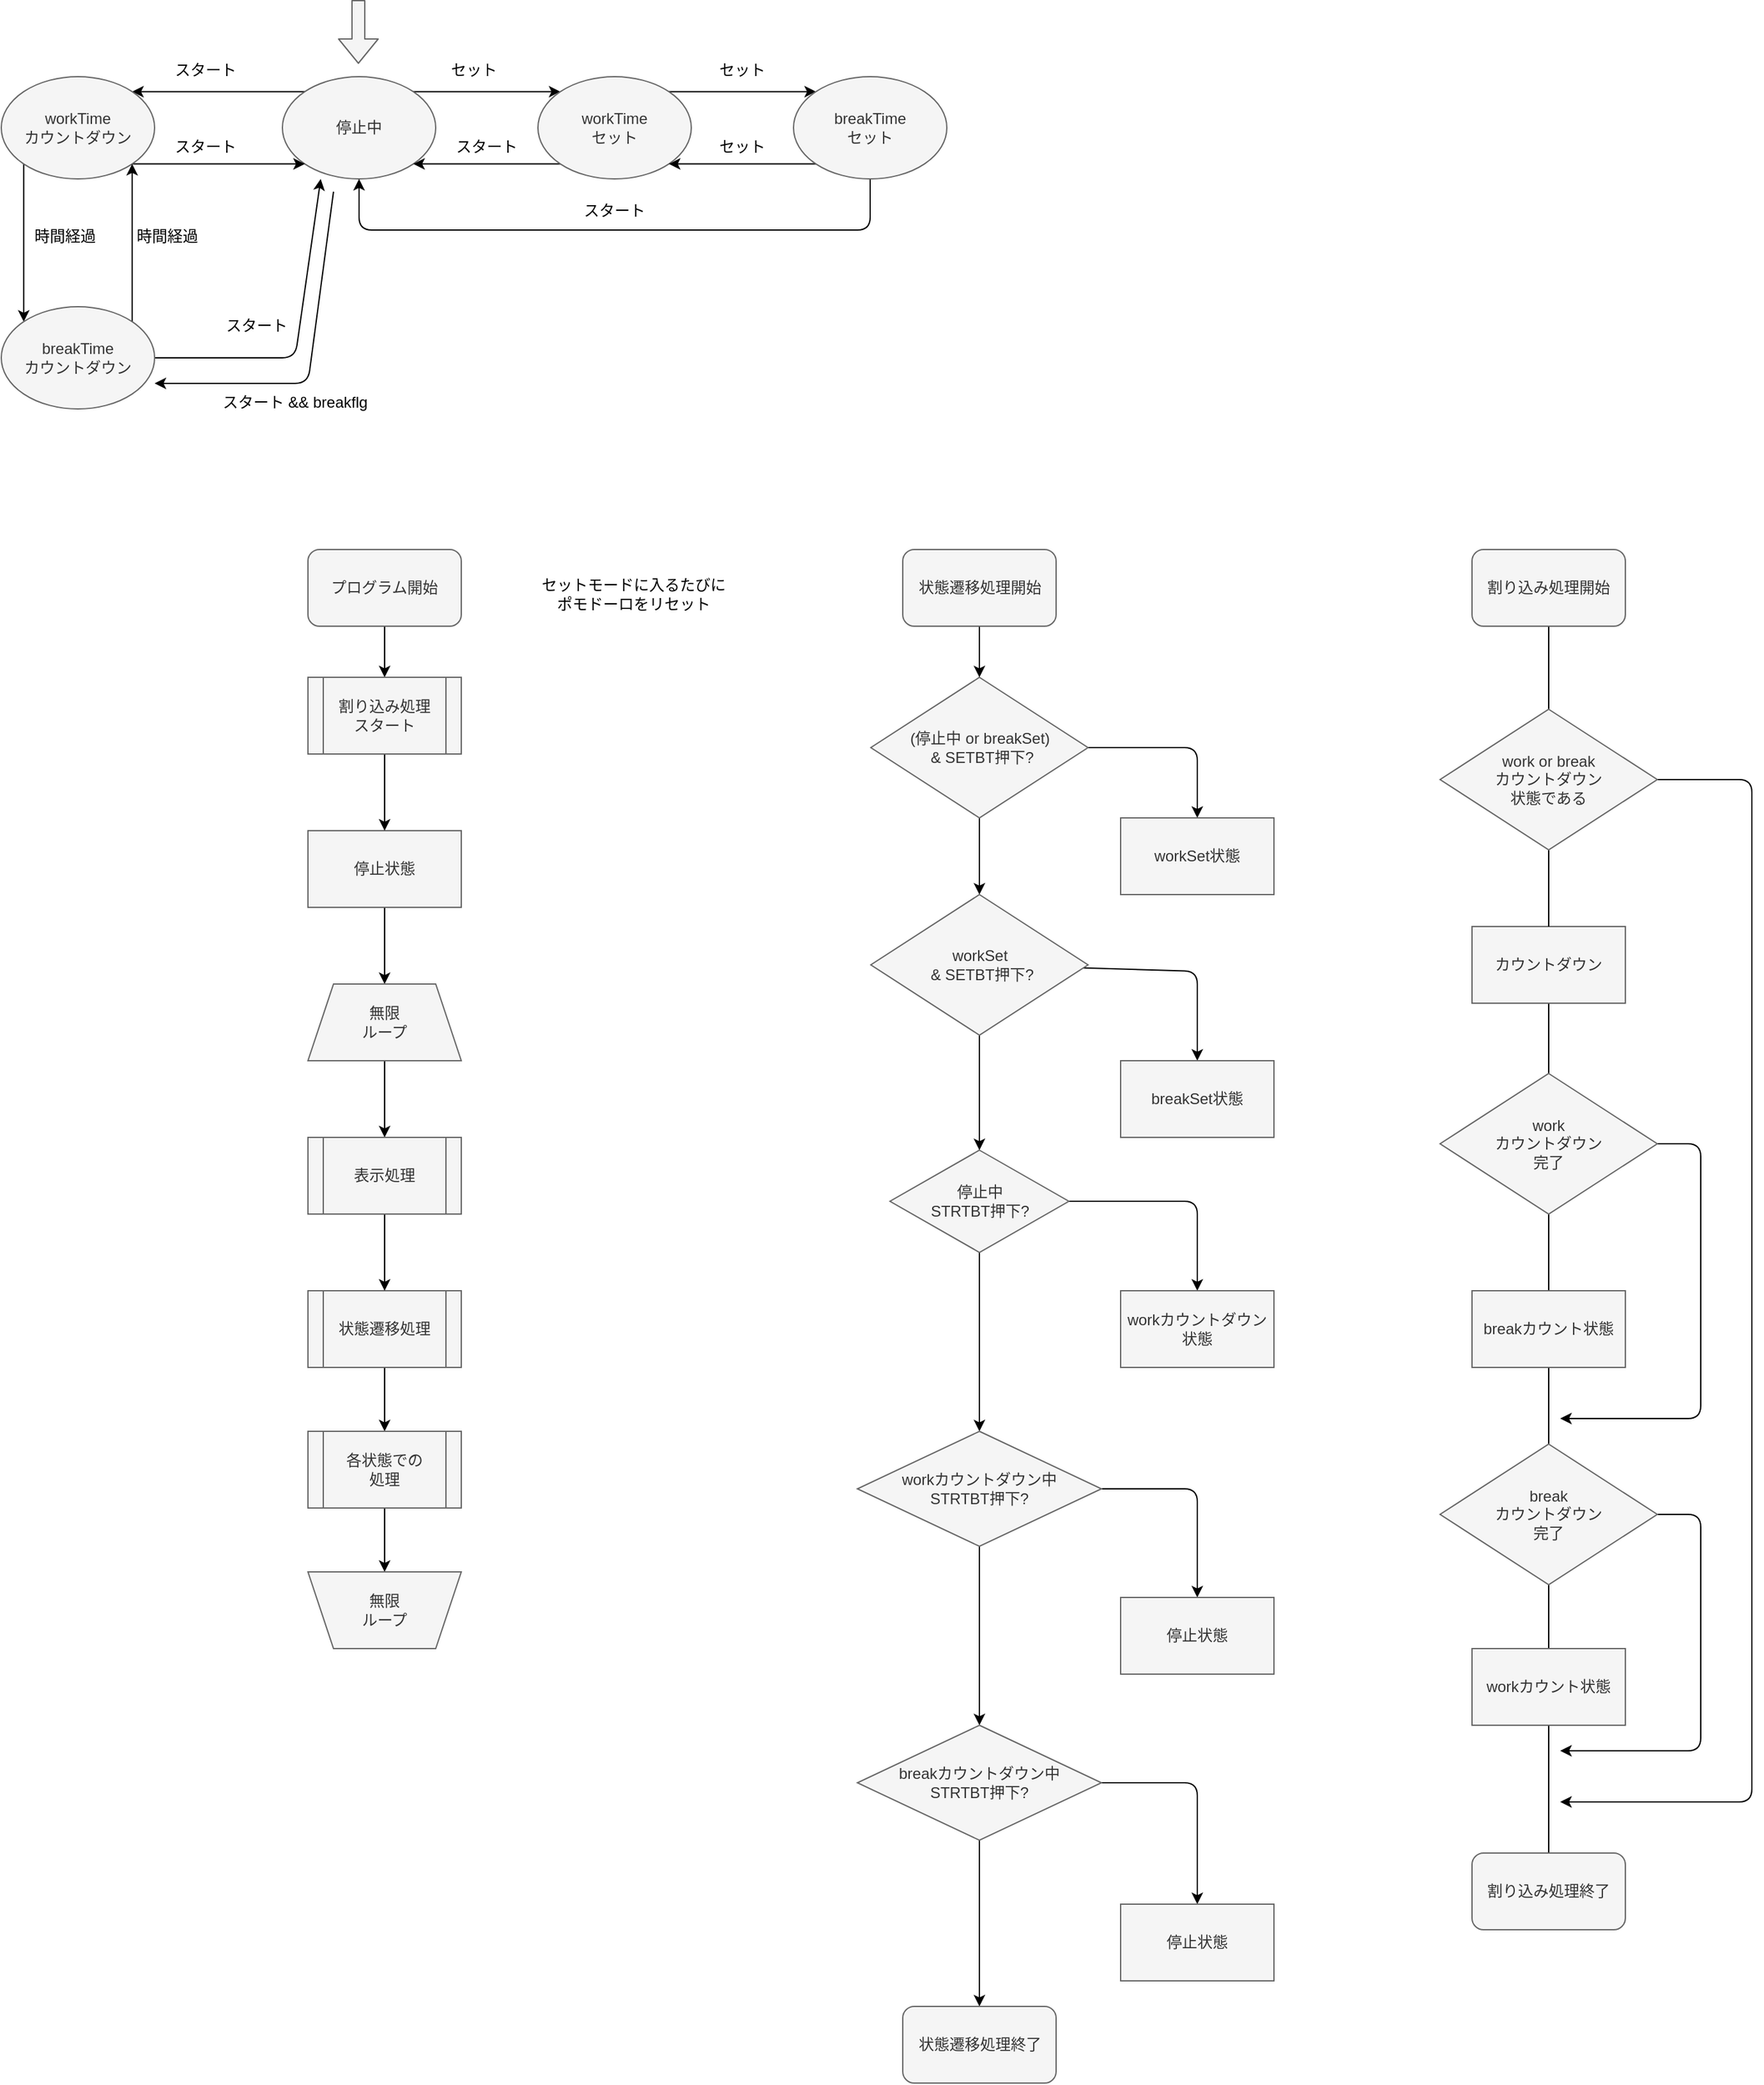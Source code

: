<mxfile>
    <diagram id="rpU0ypIO-USCrXTedS8A" name="ページ1">
        <mxGraphModel dx="1033" dy="637" grid="1" gridSize="10" guides="1" tooltips="1" connect="1" arrows="1" fold="1" page="1" pageScale="1" pageWidth="827" pageHeight="1169" math="0" shadow="0">
            <root>
                <mxCell id="0"/>
                <mxCell id="1" parent="0"/>
                <mxCell id="8" value="" style="edgeStyle=none;html=1;exitX=1;exitY=0;exitDx=0;exitDy=0;entryX=0;entryY=0;entryDx=0;entryDy=0;" edge="1" parent="1" source="4" target="5">
                    <mxGeometry relative="1" as="geometry"/>
                </mxCell>
                <mxCell id="20" style="edgeStyle=none;html=1;entryX=1;entryY=0;entryDx=0;entryDy=0;exitX=0;exitY=0;exitDx=0;exitDy=0;" edge="1" parent="1" source="4" target="7">
                    <mxGeometry relative="1" as="geometry"/>
                </mxCell>
                <mxCell id="4" value="停止中" style="ellipse;whiteSpace=wrap;html=1;fillColor=#f5f5f5;fontColor=#333333;strokeColor=#666666;" vertex="1" parent="1">
                    <mxGeometry x="250" y="90" width="120" height="80" as="geometry"/>
                </mxCell>
                <mxCell id="9" value="" style="edgeStyle=none;html=1;exitX=1;exitY=0;exitDx=0;exitDy=0;entryX=0;entryY=0;entryDx=0;entryDy=0;" edge="1" parent="1" source="5" target="6">
                    <mxGeometry relative="1" as="geometry"/>
                </mxCell>
                <mxCell id="14" style="edgeStyle=none;html=1;entryX=1;entryY=1;entryDx=0;entryDy=0;exitX=0;exitY=1;exitDx=0;exitDy=0;" edge="1" parent="1" source="5" target="4">
                    <mxGeometry relative="1" as="geometry"/>
                </mxCell>
                <mxCell id="5" value="workTime&lt;br&gt;セット" style="ellipse;whiteSpace=wrap;html=1;fillColor=#f5f5f5;fontColor=#333333;strokeColor=#666666;" vertex="1" parent="1">
                    <mxGeometry x="450" y="90" width="120" height="80" as="geometry"/>
                </mxCell>
                <mxCell id="10" style="edgeStyle=none;html=1;exitX=0;exitY=1;exitDx=0;exitDy=0;entryX=1;entryY=1;entryDx=0;entryDy=0;" edge="1" parent="1" source="6" target="5">
                    <mxGeometry relative="1" as="geometry">
                        <mxPoint x="580" y="160" as="targetPoint"/>
                    </mxGeometry>
                </mxCell>
                <mxCell id="17" style="edgeStyle=none;html=1;entryX=0.5;entryY=1;entryDx=0;entryDy=0;" edge="1" parent="1" source="6" target="4">
                    <mxGeometry relative="1" as="geometry">
                        <Array as="points">
                            <mxPoint x="710" y="210"/>
                            <mxPoint x="310" y="210"/>
                        </Array>
                    </mxGeometry>
                </mxCell>
                <mxCell id="6" value="breakTime&lt;br&gt;セット" style="ellipse;whiteSpace=wrap;html=1;fillColor=#f5f5f5;fontColor=#333333;strokeColor=#666666;" vertex="1" parent="1">
                    <mxGeometry x="650" y="90" width="120" height="80" as="geometry"/>
                </mxCell>
                <mxCell id="21" style="edgeStyle=none;html=1;entryX=0;entryY=1;entryDx=0;entryDy=0;exitX=1;exitY=1;exitDx=0;exitDy=0;" edge="1" parent="1" source="7" target="4">
                    <mxGeometry relative="1" as="geometry"/>
                </mxCell>
                <mxCell id="25" style="edgeStyle=none;html=1;entryX=0;entryY=0;entryDx=0;entryDy=0;exitX=0;exitY=1;exitDx=0;exitDy=0;" edge="1" parent="1" source="7" target="24">
                    <mxGeometry relative="1" as="geometry"/>
                </mxCell>
                <mxCell id="7" value="workTime&lt;br&gt;カウントダウン" style="ellipse;whiteSpace=wrap;html=1;fillColor=#f5f5f5;fontColor=#333333;strokeColor=#666666;" vertex="1" parent="1">
                    <mxGeometry x="30" y="90" width="120" height="80" as="geometry"/>
                </mxCell>
                <mxCell id="11" value="セット" style="text;html=1;strokeColor=none;fillColor=none;align=center;verticalAlign=middle;whiteSpace=wrap;rounded=0;" vertex="1" parent="1">
                    <mxGeometry x="370" y="70" width="60" height="30" as="geometry"/>
                </mxCell>
                <mxCell id="12" value="セット" style="text;html=1;strokeColor=none;fillColor=none;align=center;verticalAlign=middle;whiteSpace=wrap;rounded=0;" vertex="1" parent="1">
                    <mxGeometry x="580" y="70" width="60" height="30" as="geometry"/>
                </mxCell>
                <mxCell id="13" value="セット" style="text;html=1;strokeColor=none;fillColor=none;align=center;verticalAlign=middle;whiteSpace=wrap;rounded=0;" vertex="1" parent="1">
                    <mxGeometry x="580" y="130" width="60" height="30" as="geometry"/>
                </mxCell>
                <mxCell id="15" value="スタート" style="text;html=1;strokeColor=none;fillColor=none;align=center;verticalAlign=middle;whiteSpace=wrap;rounded=0;" vertex="1" parent="1">
                    <mxGeometry x="380" y="130" width="60" height="30" as="geometry"/>
                </mxCell>
                <mxCell id="18" value="スタート" style="text;html=1;strokeColor=none;fillColor=none;align=center;verticalAlign=middle;whiteSpace=wrap;rounded=0;" vertex="1" parent="1">
                    <mxGeometry x="480" y="180" width="60" height="30" as="geometry"/>
                </mxCell>
                <mxCell id="19" value="" style="shape=flexArrow;endArrow=classic;html=1;fillColor=#f5f5f5;strokeColor=#666666;" edge="1" parent="1">
                    <mxGeometry width="50" height="50" relative="1" as="geometry">
                        <mxPoint x="309.47" y="30" as="sourcePoint"/>
                        <mxPoint x="309.47" y="80" as="targetPoint"/>
                    </mxGeometry>
                </mxCell>
                <mxCell id="22" value="スタート" style="text;html=1;strokeColor=none;fillColor=none;align=center;verticalAlign=middle;whiteSpace=wrap;rounded=0;" vertex="1" parent="1">
                    <mxGeometry x="160" y="70" width="60" height="30" as="geometry"/>
                </mxCell>
                <mxCell id="23" value="スタート" style="text;html=1;strokeColor=none;fillColor=none;align=center;verticalAlign=middle;whiteSpace=wrap;rounded=0;" vertex="1" parent="1">
                    <mxGeometry x="160" y="130" width="60" height="30" as="geometry"/>
                </mxCell>
                <mxCell id="26" style="edgeStyle=none;html=1;exitX=1;exitY=0;exitDx=0;exitDy=0;entryX=1;entryY=1;entryDx=0;entryDy=0;" edge="1" parent="1" source="24" target="7">
                    <mxGeometry relative="1" as="geometry"/>
                </mxCell>
                <mxCell id="29" style="edgeStyle=none;html=1;entryX=0.25;entryY=1;entryDx=0;entryDy=0;entryPerimeter=0;" edge="1" parent="1" source="24" target="4">
                    <mxGeometry relative="1" as="geometry">
                        <Array as="points">
                            <mxPoint x="260" y="310"/>
                        </Array>
                    </mxGeometry>
                </mxCell>
                <mxCell id="24" value="breakTime&lt;br&gt;カウントダウン" style="ellipse;whiteSpace=wrap;html=1;fillColor=#f5f5f5;fontColor=#333333;strokeColor=#666666;" vertex="1" parent="1">
                    <mxGeometry x="30" y="270" width="120" height="80" as="geometry"/>
                </mxCell>
                <mxCell id="27" value="時間経過" style="text;html=1;strokeColor=none;fillColor=none;align=center;verticalAlign=middle;whiteSpace=wrap;rounded=0;" vertex="1" parent="1">
                    <mxGeometry x="130" y="200" width="60" height="30" as="geometry"/>
                </mxCell>
                <mxCell id="28" value="時間経過" style="text;html=1;strokeColor=none;fillColor=none;align=center;verticalAlign=middle;whiteSpace=wrap;rounded=0;" vertex="1" parent="1">
                    <mxGeometry x="50" y="200" width="60" height="30" as="geometry"/>
                </mxCell>
                <mxCell id="30" value="スタート" style="text;html=1;strokeColor=none;fillColor=none;align=center;verticalAlign=middle;whiteSpace=wrap;rounded=0;" vertex="1" parent="1">
                    <mxGeometry x="200" y="270" width="60" height="30" as="geometry"/>
                </mxCell>
                <mxCell id="31" style="edgeStyle=none;html=1;" edge="1" parent="1">
                    <mxGeometry relative="1" as="geometry">
                        <mxPoint x="290" y="180" as="sourcePoint"/>
                        <mxPoint x="150" y="330" as="targetPoint"/>
                        <Array as="points">
                            <mxPoint x="270" y="330"/>
                        </Array>
                    </mxGeometry>
                </mxCell>
                <mxCell id="32" value="スタート &amp;amp;&amp;amp; breakflg" style="text;html=1;strokeColor=none;fillColor=none;align=center;verticalAlign=middle;whiteSpace=wrap;rounded=0;" vertex="1" parent="1">
                    <mxGeometry x="200" y="330" width="120" height="30" as="geometry"/>
                </mxCell>
                <mxCell id="69" value="" style="edgeStyle=none;html=1;" edge="1" parent="1" source="33" target="36">
                    <mxGeometry relative="1" as="geometry"/>
                </mxCell>
                <mxCell id="33" value="プログラム開始" style="rounded=1;whiteSpace=wrap;html=1;fillColor=#f5f5f5;fontColor=#333333;strokeColor=#666666;" vertex="1" parent="1">
                    <mxGeometry x="270" y="460" width="120" height="60" as="geometry"/>
                </mxCell>
                <mxCell id="67" value="" style="edgeStyle=none;html=1;" edge="1" parent="1" source="34" target="40">
                    <mxGeometry relative="1" as="geometry"/>
                </mxCell>
                <mxCell id="34" value="停止状態" style="rounded=0;whiteSpace=wrap;html=1;fillColor=#f5f5f5;fontColor=#333333;strokeColor=#666666;" vertex="1" parent="1">
                    <mxGeometry x="270" y="680" width="120" height="60" as="geometry"/>
                </mxCell>
                <mxCell id="68" value="" style="edgeStyle=none;html=1;" edge="1" parent="1" source="36" target="34">
                    <mxGeometry relative="1" as="geometry"/>
                </mxCell>
                <mxCell id="36" value="割り込み処理&lt;br&gt;スタート" style="shape=process;whiteSpace=wrap;html=1;backgroundOutline=1;fillColor=#f5f5f5;fontColor=#333333;strokeColor=#666666;" vertex="1" parent="1">
                    <mxGeometry x="270" y="560" width="120" height="60" as="geometry"/>
                </mxCell>
                <mxCell id="54" style="edgeStyle=none;html=1;entryX=0.5;entryY=0;entryDx=0;entryDy=0;" edge="1" parent="1" source="37" target="39">
                    <mxGeometry relative="1" as="geometry">
                        <Array as="points">
                            <mxPoint x="966" y="615"/>
                        </Array>
                    </mxGeometry>
                </mxCell>
                <mxCell id="60" value="" style="edgeStyle=none;html=1;" edge="1" parent="1" source="37" target="43">
                    <mxGeometry relative="1" as="geometry"/>
                </mxCell>
                <mxCell id="37" value="(停止中 or breakSet)&lt;br&gt;&amp;nbsp;&amp;amp; SETBT押下?" style="rhombus;whiteSpace=wrap;html=1;fillColor=#f5f5f5;fontColor=#333333;strokeColor=#666666;" vertex="1" parent="1">
                    <mxGeometry x="710.5" y="560" width="170" height="110" as="geometry"/>
                </mxCell>
                <mxCell id="56" style="edgeStyle=none;html=1;entryX=0.5;entryY=0;entryDx=0;entryDy=0;" edge="1" parent="1" source="38" target="42">
                    <mxGeometry relative="1" as="geometry">
                        <Array as="points">
                            <mxPoint x="966" y="970"/>
                        </Array>
                    </mxGeometry>
                </mxCell>
                <mxCell id="62" style="edgeStyle=none;html=1;" edge="1" parent="1" source="38" target="47">
                    <mxGeometry relative="1" as="geometry"/>
                </mxCell>
                <mxCell id="38" value="停止中&lt;br&gt;STRTBT押下?" style="rhombus;whiteSpace=wrap;html=1;fillColor=#f5f5f5;fontColor=#333333;strokeColor=#666666;" vertex="1" parent="1">
                    <mxGeometry x="725.5" y="930" width="140" height="80" as="geometry"/>
                </mxCell>
                <mxCell id="39" value="workSet状態" style="rounded=0;whiteSpace=wrap;html=1;fillColor=#f5f5f5;fontColor=#333333;strokeColor=#666666;" vertex="1" parent="1">
                    <mxGeometry x="906" y="670" width="120" height="60" as="geometry"/>
                </mxCell>
                <mxCell id="75" value="" style="edgeStyle=none;html=1;" edge="1" parent="1" source="40" target="73">
                    <mxGeometry relative="1" as="geometry"/>
                </mxCell>
                <mxCell id="40" value="無限&lt;br&gt;ループ" style="shape=trapezoid;perimeter=trapezoidPerimeter;whiteSpace=wrap;html=1;fixedSize=1;fillColor=#f5f5f5;fontColor=#333333;strokeColor=#666666;" vertex="1" parent="1">
                    <mxGeometry x="270" y="800" width="120" height="60" as="geometry"/>
                </mxCell>
                <mxCell id="42" value="workカウントダウン状態" style="rounded=0;whiteSpace=wrap;html=1;fillColor=#f5f5f5;fontColor=#333333;strokeColor=#666666;" vertex="1" parent="1">
                    <mxGeometry x="906" y="1040" width="120" height="60" as="geometry"/>
                </mxCell>
                <mxCell id="55" style="edgeStyle=none;html=1;entryX=0.5;entryY=0;entryDx=0;entryDy=0;" edge="1" parent="1" source="43" target="44">
                    <mxGeometry relative="1" as="geometry">
                        <Array as="points">
                            <mxPoint x="966" y="790"/>
                        </Array>
                    </mxGeometry>
                </mxCell>
                <mxCell id="61" value="" style="edgeStyle=none;html=1;" edge="1" parent="1" source="43" target="38">
                    <mxGeometry relative="1" as="geometry"/>
                </mxCell>
                <mxCell id="43" value="workSet&lt;br&gt;&amp;nbsp;&amp;amp; SETBT押下?" style="rhombus;whiteSpace=wrap;html=1;fillColor=#f5f5f5;fontColor=#333333;strokeColor=#666666;" vertex="1" parent="1">
                    <mxGeometry x="710.5" y="730" width="170" height="110" as="geometry"/>
                </mxCell>
                <mxCell id="44" value="breakSet状態" style="rounded=0;whiteSpace=wrap;html=1;fillColor=#f5f5f5;fontColor=#333333;strokeColor=#666666;" vertex="1" parent="1">
                    <mxGeometry x="906" y="860" width="120" height="60" as="geometry"/>
                </mxCell>
                <mxCell id="57" style="edgeStyle=none;html=1;entryX=0.5;entryY=0;entryDx=0;entryDy=0;" edge="1" parent="1" source="47" target="48">
                    <mxGeometry relative="1" as="geometry">
                        <Array as="points">
                            <mxPoint x="966" y="1195"/>
                        </Array>
                    </mxGeometry>
                </mxCell>
                <mxCell id="63" style="edgeStyle=none;html=1;entryX=0.5;entryY=0;entryDx=0;entryDy=0;" edge="1" parent="1" source="47" target="49">
                    <mxGeometry relative="1" as="geometry"/>
                </mxCell>
                <mxCell id="47" value="workカウントダウン中&lt;br&gt;STRTBT押下?" style="rhombus;whiteSpace=wrap;html=1;fillColor=#f5f5f5;fontColor=#333333;strokeColor=#666666;" vertex="1" parent="1">
                    <mxGeometry x="700" y="1150" width="191" height="90" as="geometry"/>
                </mxCell>
                <mxCell id="48" value="停止状態" style="rounded=0;whiteSpace=wrap;html=1;fillColor=#f5f5f5;fontColor=#333333;strokeColor=#666666;" vertex="1" parent="1">
                    <mxGeometry x="906" y="1280" width="120" height="60" as="geometry"/>
                </mxCell>
                <mxCell id="58" style="edgeStyle=none;html=1;entryX=0.5;entryY=0;entryDx=0;entryDy=0;" edge="1" parent="1" source="49" target="50">
                    <mxGeometry relative="1" as="geometry">
                        <Array as="points">
                            <mxPoint x="966" y="1425"/>
                        </Array>
                    </mxGeometry>
                </mxCell>
                <mxCell id="65" style="edgeStyle=none;html=1;entryX=0.5;entryY=0;entryDx=0;entryDy=0;" edge="1" parent="1" source="49" target="64">
                    <mxGeometry relative="1" as="geometry"/>
                </mxCell>
                <mxCell id="49" value="breakカウントダウン中&lt;br&gt;STRTBT押下?" style="rhombus;whiteSpace=wrap;html=1;fillColor=#f5f5f5;fontColor=#333333;strokeColor=#666666;" vertex="1" parent="1">
                    <mxGeometry x="700" y="1380" width="191" height="90" as="geometry"/>
                </mxCell>
                <mxCell id="50" value="停止状態" style="rounded=0;whiteSpace=wrap;html=1;fillColor=#f5f5f5;fontColor=#333333;strokeColor=#666666;" vertex="1" parent="1">
                    <mxGeometry x="906" y="1520" width="120" height="60" as="geometry"/>
                </mxCell>
                <mxCell id="51" value="セットモードに入るたびに&lt;br&gt;ポモドーロをリセット" style="text;html=1;strokeColor=none;fillColor=none;align=center;verticalAlign=middle;whiteSpace=wrap;rounded=0;" vertex="1" parent="1">
                    <mxGeometry x="450" y="460" width="150" height="70" as="geometry"/>
                </mxCell>
                <mxCell id="72" value="" style="edgeStyle=none;html=1;" edge="1" parent="1" source="52" target="71">
                    <mxGeometry relative="1" as="geometry"/>
                </mxCell>
                <mxCell id="52" value="状態遷移処理" style="shape=process;whiteSpace=wrap;html=1;backgroundOutline=1;fillColor=#f5f5f5;fontColor=#333333;strokeColor=#666666;" vertex="1" parent="1">
                    <mxGeometry x="270" y="1040" width="120" height="60" as="geometry"/>
                </mxCell>
                <mxCell id="59" value="" style="edgeStyle=none;html=1;" edge="1" parent="1" source="53" target="37">
                    <mxGeometry relative="1" as="geometry"/>
                </mxCell>
                <mxCell id="53" value="状態遷移処理開始" style="rounded=1;whiteSpace=wrap;html=1;fillColor=#f5f5f5;fontColor=#333333;strokeColor=#666666;" vertex="1" parent="1">
                    <mxGeometry x="735.5" y="460" width="120" height="60" as="geometry"/>
                </mxCell>
                <mxCell id="64" value="状態遷移処理終了" style="rounded=1;whiteSpace=wrap;html=1;fillColor=#f5f5f5;fontColor=#333333;strokeColor=#666666;" vertex="1" parent="1">
                    <mxGeometry x="735.5" y="1600" width="120" height="60" as="geometry"/>
                </mxCell>
                <mxCell id="77" value="" style="edgeStyle=none;html=1;" edge="1" parent="1" source="71" target="76">
                    <mxGeometry relative="1" as="geometry"/>
                </mxCell>
                <mxCell id="71" value="各状態での&lt;br&gt;処理" style="shape=process;whiteSpace=wrap;html=1;backgroundOutline=1;fillColor=#f5f5f5;fontColor=#333333;strokeColor=#666666;" vertex="1" parent="1">
                    <mxGeometry x="270" y="1150" width="120" height="60" as="geometry"/>
                </mxCell>
                <mxCell id="74" value="" style="edgeStyle=none;html=1;" edge="1" parent="1" source="73" target="52">
                    <mxGeometry relative="1" as="geometry"/>
                </mxCell>
                <mxCell id="73" value="表示処理" style="shape=process;whiteSpace=wrap;html=1;backgroundOutline=1;fillColor=#f5f5f5;fontColor=#333333;strokeColor=#666666;" vertex="1" parent="1">
                    <mxGeometry x="270" y="920" width="120" height="60" as="geometry"/>
                </mxCell>
                <mxCell id="76" value="無限&lt;br&gt;ループ" style="shape=trapezoid;perimeter=trapezoidPerimeter;whiteSpace=wrap;html=1;fixedSize=1;fillColor=#f5f5f5;fontColor=#333333;strokeColor=#666666;flipV=1;" vertex="1" parent="1">
                    <mxGeometry x="270" y="1260" width="120" height="60" as="geometry"/>
                </mxCell>
                <mxCell id="86" value="" style="edgeStyle=none;html=1;endArrow=none;endFill=0;" edge="1" parent="1" source="78" target="80">
                    <mxGeometry relative="1" as="geometry"/>
                </mxCell>
                <mxCell id="78" value="割り込み処理開始" style="rounded=1;whiteSpace=wrap;html=1;fillColor=#f5f5f5;fontColor=#333333;strokeColor=#666666;" vertex="1" parent="1">
                    <mxGeometry x="1181" y="460" width="120" height="60" as="geometry"/>
                </mxCell>
                <mxCell id="88" value="" style="edgeStyle=none;html=1;endArrow=none;endFill=0;" edge="1" parent="1" source="79" target="81">
                    <mxGeometry relative="1" as="geometry"/>
                </mxCell>
                <mxCell id="79" value="カウントダウン" style="rounded=0;whiteSpace=wrap;html=1;fillColor=#f5f5f5;fontColor=#333333;strokeColor=#666666;" vertex="1" parent="1">
                    <mxGeometry x="1181" y="755" width="120" height="60" as="geometry"/>
                </mxCell>
                <mxCell id="87" value="" style="edgeStyle=none;html=1;endArrow=none;endFill=0;" edge="1" parent="1" source="80" target="79">
                    <mxGeometry relative="1" as="geometry"/>
                </mxCell>
                <mxCell id="95" style="edgeStyle=none;html=1;endArrow=classic;endFill=1;" edge="1" parent="1" source="80">
                    <mxGeometry relative="1" as="geometry">
                        <mxPoint x="1250" y="1440" as="targetPoint"/>
                        <Array as="points">
                            <mxPoint x="1400" y="640"/>
                            <mxPoint x="1400" y="1440"/>
                        </Array>
                    </mxGeometry>
                </mxCell>
                <mxCell id="80" value="work or break&lt;br&gt;カウントダウン&lt;br&gt;状態である" style="rhombus;whiteSpace=wrap;html=1;fillColor=#f5f5f5;fontColor=#333333;strokeColor=#666666;" vertex="1" parent="1">
                    <mxGeometry x="1156" y="585" width="170" height="110" as="geometry"/>
                </mxCell>
                <mxCell id="89" value="" style="edgeStyle=none;html=1;endArrow=none;endFill=0;" edge="1" parent="1" source="81" target="82">
                    <mxGeometry relative="1" as="geometry"/>
                </mxCell>
                <mxCell id="93" style="edgeStyle=none;html=1;endArrow=classic;endFill=1;" edge="1" parent="1" source="81">
                    <mxGeometry relative="1" as="geometry">
                        <mxPoint x="1250" y="1140" as="targetPoint"/>
                        <Array as="points">
                            <mxPoint x="1360" y="925"/>
                            <mxPoint x="1360" y="1140"/>
                        </Array>
                    </mxGeometry>
                </mxCell>
                <mxCell id="81" value="work&lt;br&gt;カウントダウン&lt;br&gt;完了" style="rhombus;whiteSpace=wrap;html=1;fillColor=#f5f5f5;fontColor=#333333;strokeColor=#666666;" vertex="1" parent="1">
                    <mxGeometry x="1156" y="870" width="170" height="110" as="geometry"/>
                </mxCell>
                <mxCell id="90" value="" style="edgeStyle=none;html=1;endArrow=none;endFill=0;" edge="1" parent="1" source="82" target="83">
                    <mxGeometry relative="1" as="geometry"/>
                </mxCell>
                <mxCell id="82" value="breakカウント状態" style="rounded=0;whiteSpace=wrap;html=1;fillColor=#f5f5f5;fontColor=#333333;strokeColor=#666666;" vertex="1" parent="1">
                    <mxGeometry x="1181" y="1040" width="120" height="60" as="geometry"/>
                </mxCell>
                <mxCell id="91" value="" style="edgeStyle=none;html=1;endArrow=none;endFill=0;" edge="1" parent="1" source="83" target="84">
                    <mxGeometry relative="1" as="geometry"/>
                </mxCell>
                <mxCell id="94" style="edgeStyle=none;html=1;endArrow=classic;endFill=1;" edge="1" parent="1" source="83">
                    <mxGeometry relative="1" as="geometry">
                        <mxPoint x="1250" y="1400" as="targetPoint"/>
                        <Array as="points">
                            <mxPoint x="1360" y="1215"/>
                            <mxPoint x="1360" y="1400"/>
                        </Array>
                    </mxGeometry>
                </mxCell>
                <mxCell id="83" value="break&lt;br&gt;カウントダウン&lt;br&gt;完了" style="rhombus;whiteSpace=wrap;html=1;fillColor=#f5f5f5;fontColor=#333333;strokeColor=#666666;" vertex="1" parent="1">
                    <mxGeometry x="1156" y="1160" width="170" height="110" as="geometry"/>
                </mxCell>
                <mxCell id="92" value="" style="edgeStyle=none;html=1;endArrow=none;endFill=0;" edge="1" parent="1" source="84" target="85">
                    <mxGeometry relative="1" as="geometry"/>
                </mxCell>
                <mxCell id="84" value="workカウント状態" style="rounded=0;whiteSpace=wrap;html=1;fillColor=#f5f5f5;fontColor=#333333;strokeColor=#666666;" vertex="1" parent="1">
                    <mxGeometry x="1181" y="1320" width="120" height="60" as="geometry"/>
                </mxCell>
                <mxCell id="85" value="割り込み処理終了" style="rounded=1;whiteSpace=wrap;html=1;fillColor=#f5f5f5;fontColor=#333333;strokeColor=#666666;" vertex="1" parent="1">
                    <mxGeometry x="1181" y="1480" width="120" height="60" as="geometry"/>
                </mxCell>
            </root>
        </mxGraphModel>
    </diagram>
</mxfile>